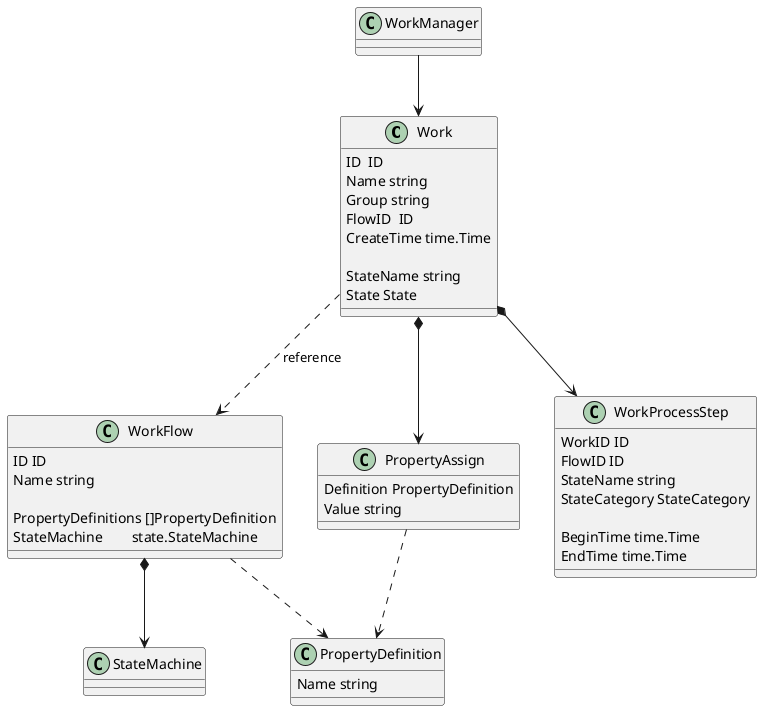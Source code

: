 @startuml
class Work {
    ID  ID
    Name string
    Group string
    FlowID  ID
    CreateTime time.Time

    StateName string
    State State
}

Work ..> WorkFlow :reference
Work *--> PropertyAssign
PropertyAssign ..> PropertyDefinition
WorkFlow ..> PropertyDefinition
WorkFlow *--> StateMachine
Work *--> WorkProcessStep

class WorkProcessStep {
    WorkID ID
    FlowID ID
    StateName string
    StateCategory StateCategory

    BeginTime time.Time
    EndTime time.Time
}

class WorkFlow {
    ID ID
    Name string

    PropertyDefinitions []PropertyDefinition
    StateMachine        state.StateMachine
}

class PropertyDefinition {
    Name string
}

class PropertyAssign {
    Definition PropertyDefinition
    Value string
}

class WorkManager {
}

WorkManager --> Work
@enduml
